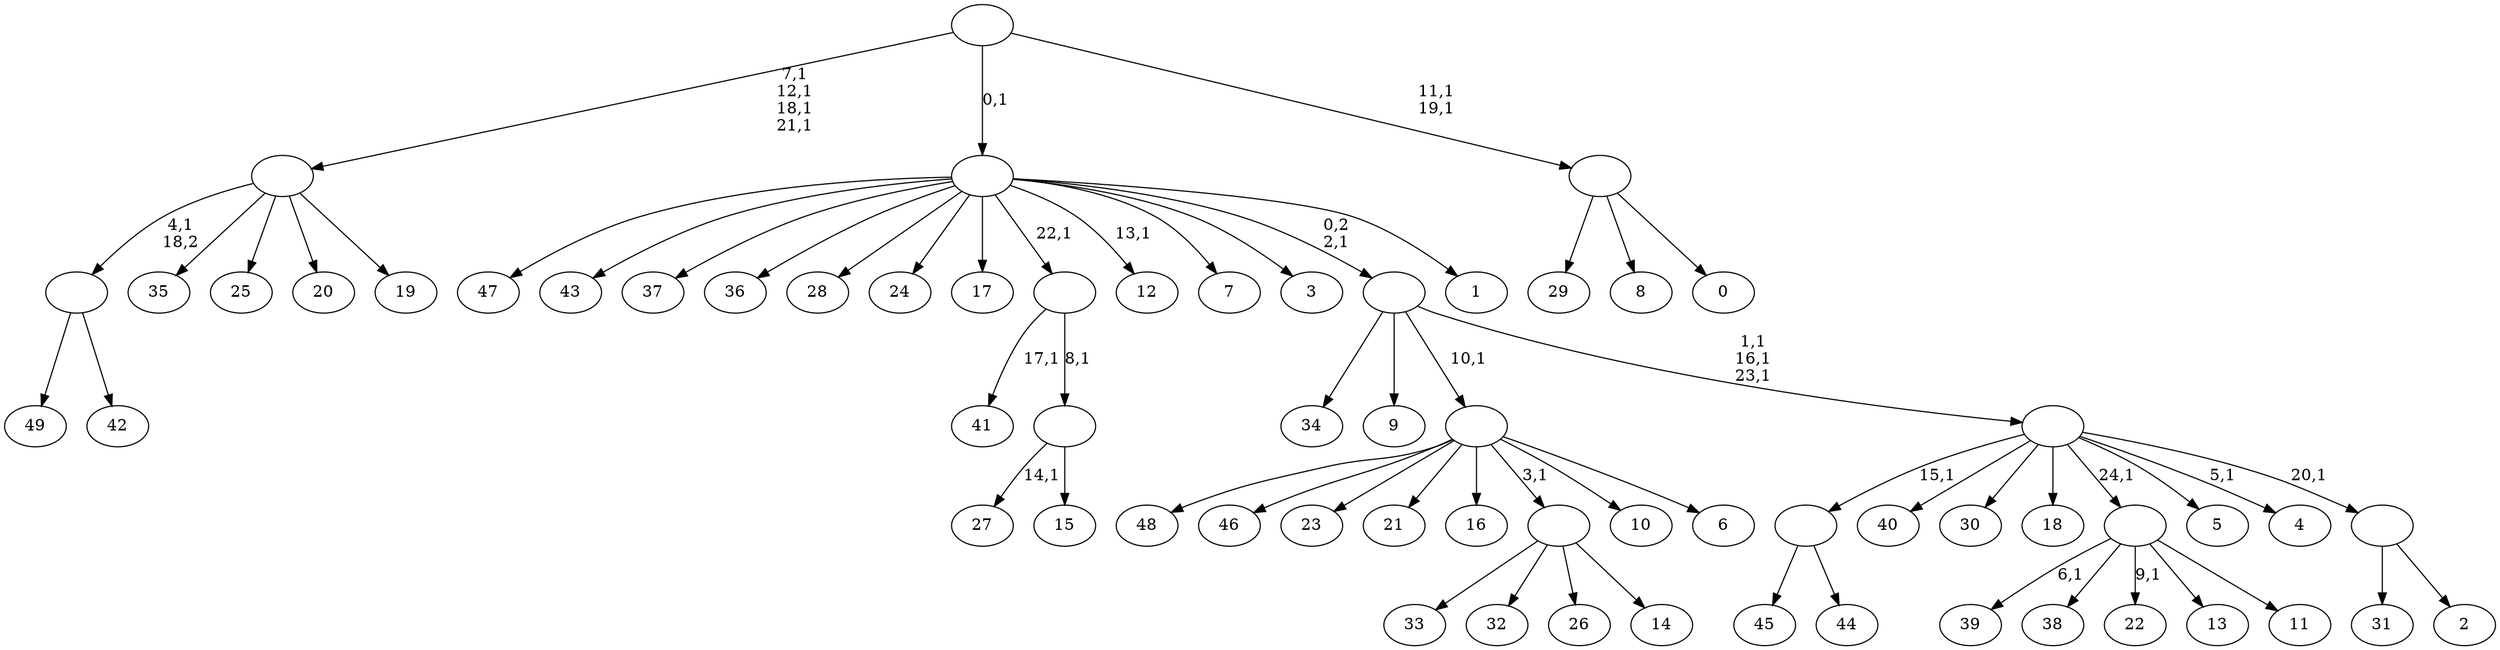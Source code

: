digraph T {
	75 [label="49"]
	74 [label="48"]
	73 [label="47"]
	72 [label="46"]
	71 [label="45"]
	70 [label="44"]
	69 [label=""]
	68 [label="43"]
	67 [label="42"]
	66 [label=""]
	65 [label="41"]
	63 [label="40"]
	62 [label="39"]
	60 [label="38"]
	59 [label="37"]
	58 [label="36"]
	57 [label="35"]
	56 [label="34"]
	55 [label="33"]
	54 [label="32"]
	53 [label="31"]
	52 [label="30"]
	51 [label="29"]
	50 [label="28"]
	49 [label="27"]
	47 [label="26"]
	46 [label="25"]
	45 [label="24"]
	44 [label="23"]
	43 [label="22"]
	41 [label="21"]
	40 [label="20"]
	39 [label="19"]
	38 [label=""]
	34 [label="18"]
	33 [label="17"]
	32 [label="16"]
	31 [label="15"]
	30 [label=""]
	29 [label=""]
	28 [label="14"]
	27 [label=""]
	26 [label="13"]
	25 [label="12"]
	23 [label="11"]
	22 [label=""]
	21 [label="10"]
	20 [label="9"]
	19 [label="8"]
	18 [label="7"]
	17 [label="6"]
	16 [label=""]
	15 [label="5"]
	14 [label="4"]
	12 [label="3"]
	11 [label="2"]
	10 [label=""]
	9 [label=""]
	6 [label=""]
	5 [label="1"]
	4 [label=""]
	3 [label="0"]
	2 [label=""]
	0 [label=""]
	69 -> 71 [label=""]
	69 -> 70 [label=""]
	66 -> 75 [label=""]
	66 -> 67 [label=""]
	38 -> 66 [label="4,1\n18,2"]
	38 -> 57 [label=""]
	38 -> 46 [label=""]
	38 -> 40 [label=""]
	38 -> 39 [label=""]
	30 -> 49 [label="14,1"]
	30 -> 31 [label=""]
	29 -> 65 [label="17,1"]
	29 -> 30 [label="8,1"]
	27 -> 55 [label=""]
	27 -> 54 [label=""]
	27 -> 47 [label=""]
	27 -> 28 [label=""]
	22 -> 43 [label="9,1"]
	22 -> 62 [label="6,1"]
	22 -> 60 [label=""]
	22 -> 26 [label=""]
	22 -> 23 [label=""]
	16 -> 74 [label=""]
	16 -> 72 [label=""]
	16 -> 44 [label=""]
	16 -> 41 [label=""]
	16 -> 32 [label=""]
	16 -> 27 [label="3,1"]
	16 -> 21 [label=""]
	16 -> 17 [label=""]
	10 -> 53 [label=""]
	10 -> 11 [label=""]
	9 -> 14 [label="5,1"]
	9 -> 69 [label="15,1"]
	9 -> 63 [label=""]
	9 -> 52 [label=""]
	9 -> 34 [label=""]
	9 -> 22 [label="24,1"]
	9 -> 15 [label=""]
	9 -> 10 [label="20,1"]
	6 -> 9 [label="1,1\n16,1\n23,1"]
	6 -> 56 [label=""]
	6 -> 20 [label=""]
	6 -> 16 [label="10,1"]
	4 -> 25 [label="13,1"]
	4 -> 73 [label=""]
	4 -> 68 [label=""]
	4 -> 59 [label=""]
	4 -> 58 [label=""]
	4 -> 50 [label=""]
	4 -> 45 [label=""]
	4 -> 33 [label=""]
	4 -> 29 [label="22,1"]
	4 -> 18 [label=""]
	4 -> 12 [label=""]
	4 -> 6 [label="0,2\n2,1"]
	4 -> 5 [label=""]
	2 -> 51 [label=""]
	2 -> 19 [label=""]
	2 -> 3 [label=""]
	0 -> 2 [label="11,1\n19,1"]
	0 -> 38 [label="7,1\n12,1\n18,1\n21,1"]
	0 -> 4 [label="0,1"]
}
